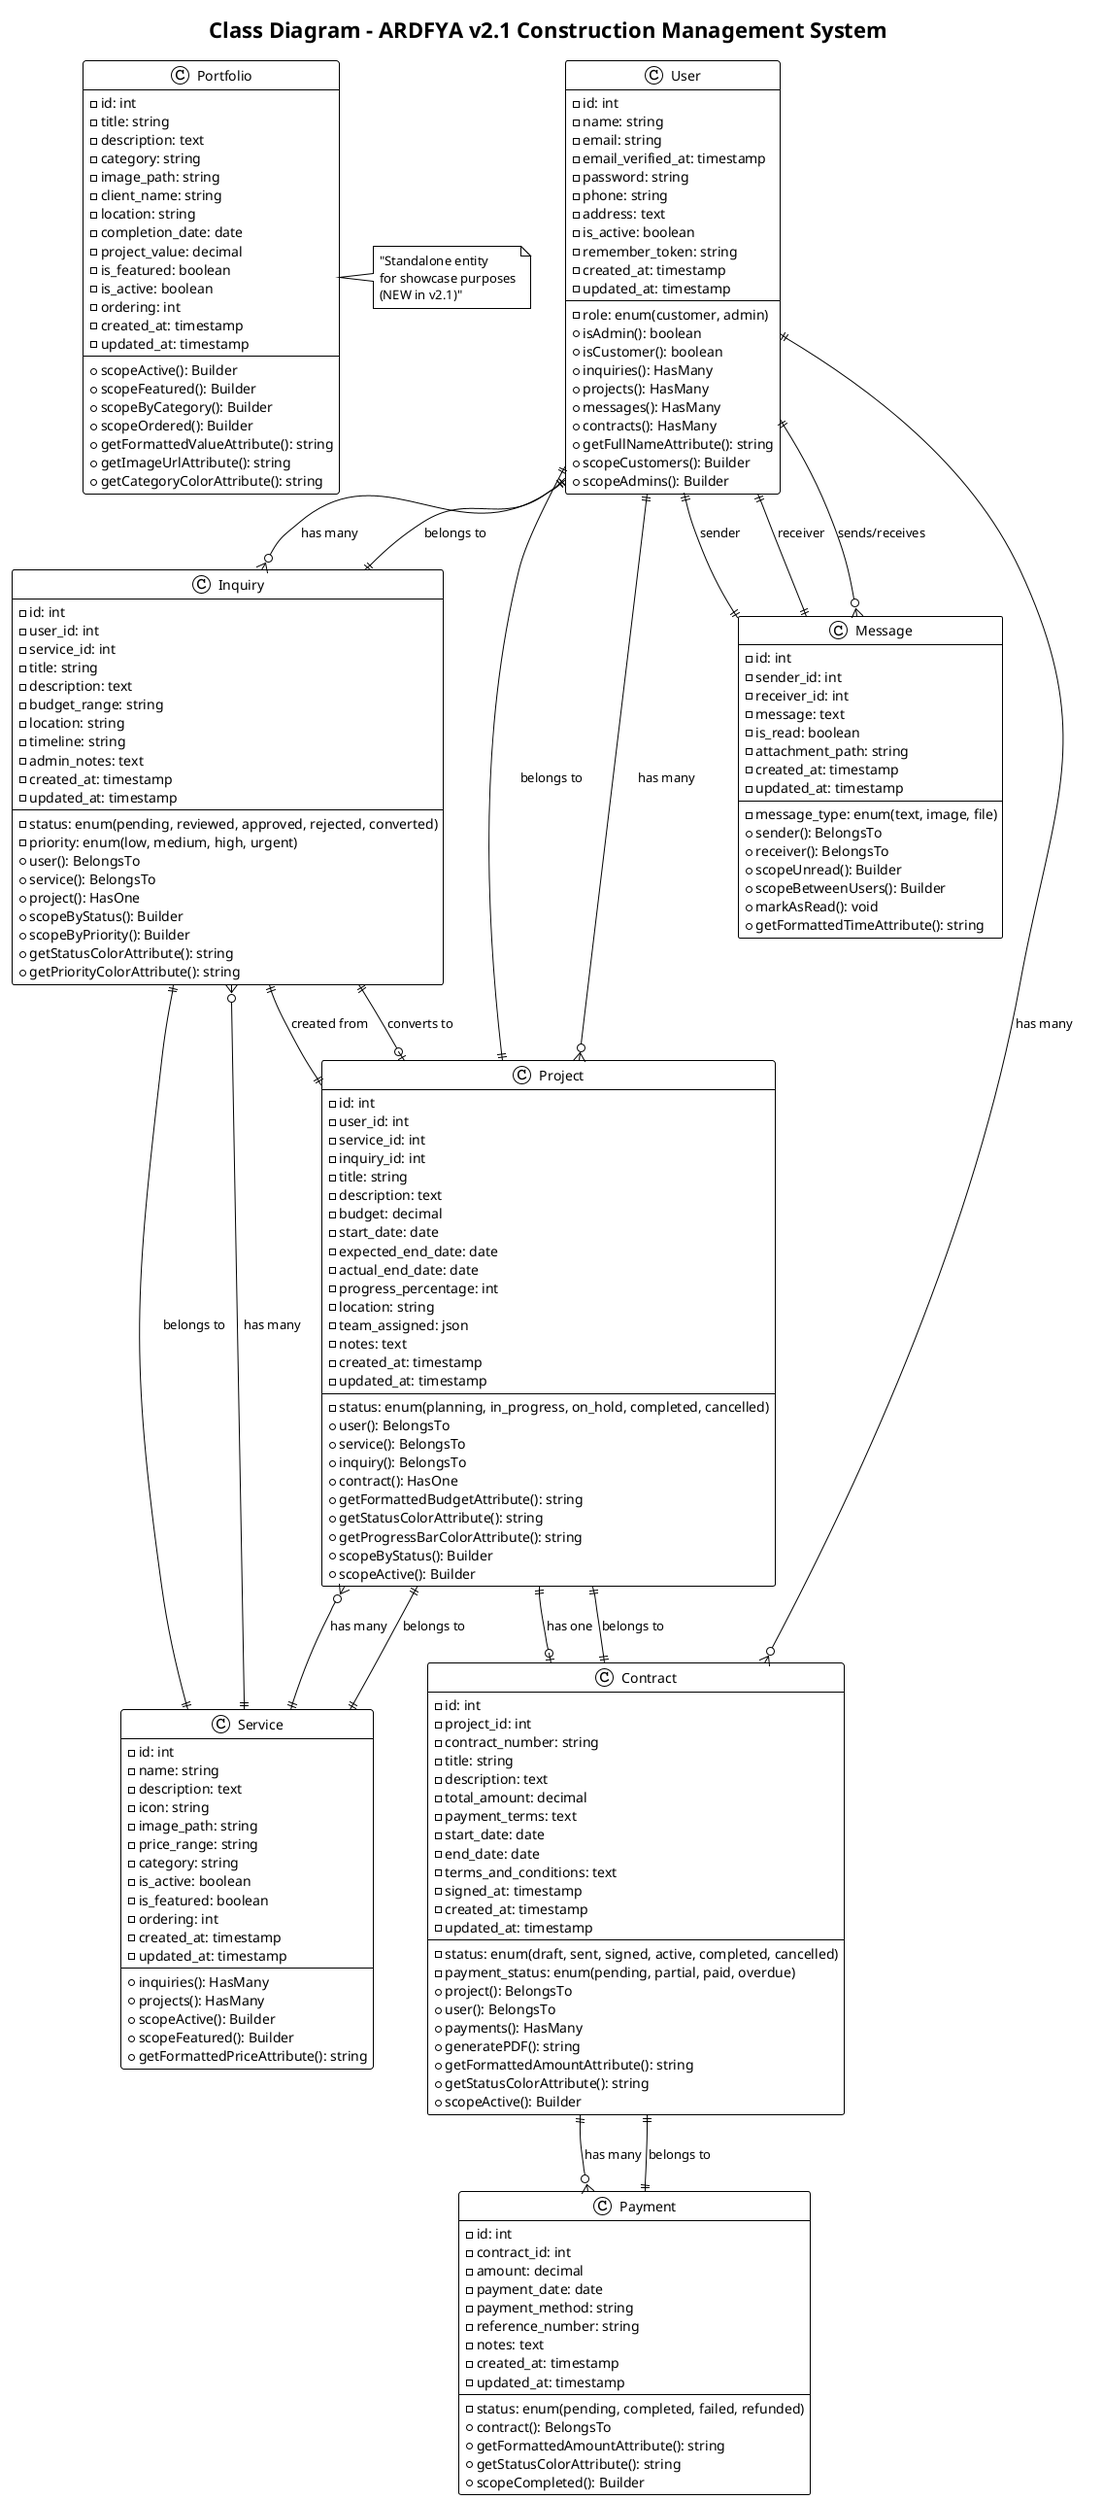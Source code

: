 @startuml Class Diagram - ARDFYA v2.1

!theme plain
title Class Diagram - ARDFYA v2.1 Construction Management System

' User Class (Main entity)
class User {
  -id: int
  -name: string
  -email: string
  -email_verified_at: timestamp
  -password: string
  -phone: string
  -address: text
  -role: enum(customer, admin)
  -is_active: boolean
  -remember_token: string
  -created_at: timestamp
  -updated_at: timestamp
  
  +isAdmin(): boolean
  +isCustomer(): boolean
  +inquiries(): HasMany
  +projects(): HasMany
  +messages(): HasMany
  +contracts(): HasMany
  +getFullNameAttribute(): string
  +scopeCustomers(): Builder
  +scopeAdmins(): Builder
}

' Service Class
class Service {
  -id: int
  -name: string
  -description: text
  -icon: string
  -image_path: string
  -price_range: string
  -category: string
  -is_active: boolean
  -is_featured: boolean
  -ordering: int
  -created_at: timestamp
  -updated_at: timestamp
  
  +inquiries(): HasMany
  +projects(): HasMany
  +scopeActive(): Builder
  +scopeFeatured(): Builder
  +getFormattedPriceAttribute(): string
}

' Inquiry Class
class Inquiry {
  -id: int
  -user_id: int
  -service_id: int
  -title: string
  -description: text
  -budget_range: string
  -location: string
  -timeline: string
  -status: enum(pending, reviewed, approved, rejected, converted)
  -admin_notes: text
  -priority: enum(low, medium, high, urgent)
  -created_at: timestamp
  -updated_at: timestamp
  
  +user(): BelongsTo
  +service(): BelongsTo
  +project(): HasOne
  +scopeByStatus(): Builder
  +scopeByPriority(): Builder
  +getStatusColorAttribute(): string
  +getPriorityColorAttribute(): string
}

' Project Class
class Project {
  -id: int
  -user_id: int
  -service_id: int
  -inquiry_id: int
  -title: string
  -description: text
  -budget: decimal
  -start_date: date
  -expected_end_date: date
  -actual_end_date: date
  -status: enum(planning, in_progress, on_hold, completed, cancelled)
  -progress_percentage: int
  -location: string
  -team_assigned: json
  -notes: text
  -created_at: timestamp
  -updated_at: timestamp
  
  +user(): BelongsTo
  +service(): BelongsTo
  +inquiry(): BelongsTo
  +contract(): HasOne
  +getFormattedBudgetAttribute(): string
  +getStatusColorAttribute(): string
  +getProgressBarColorAttribute(): string
  +scopeByStatus(): Builder
  +scopeActive(): Builder
}

' Contract Class
class Contract {
  -id: int
  -project_id: int
  -contract_number: string
  -title: string
  -description: text
  -total_amount: decimal
  -payment_terms: text
  -start_date: date
  -end_date: date
  -status: enum(draft, sent, signed, active, completed, cancelled)
  -payment_status: enum(pending, partial, paid, overdue)
  -terms_and_conditions: text
  -signed_at: timestamp
  -created_at: timestamp
  -updated_at: timestamp
  
  +project(): BelongsTo
  +user(): BelongsTo
  +payments(): HasMany
  +generatePDF(): string
  +getFormattedAmountAttribute(): string
  +getStatusColorAttribute(): string
  +scopeActive(): Builder
}

' Portfolio Class (NEW v2.1)
class Portfolio {
  -id: int
  -title: string
  -description: text
  -category: string
  -image_path: string
  -client_name: string
  -location: string
  -completion_date: date
  -project_value: decimal
  -is_featured: boolean
  -is_active: boolean
  -ordering: int
  -created_at: timestamp
  -updated_at: timestamp
  
  +scopeActive(): Builder
  +scopeFeatured(): Builder
  +scopeByCategory(): Builder
  +scopeOrdered(): Builder
  +getFormattedValueAttribute(): string
  +getImageUrlAttribute(): string
  +getCategoryColorAttribute(): string
}

' Message Class
class Message {
  -id: int
  -sender_id: int
  -receiver_id: int
  -message: text
  -is_read: boolean
  -message_type: enum(text, image, file)
  -attachment_path: string
  -created_at: timestamp
  -updated_at: timestamp
  
  +sender(): BelongsTo
  +receiver(): BelongsTo
  +scopeUnread(): Builder
  +scopeBetweenUsers(): Builder
  +markAsRead(): void
  +getFormattedTimeAttribute(): string
}

' Payment Class
class Payment {
  -id: int
  -contract_id: int
  -amount: decimal
  -payment_date: date
  -payment_method: string
  -reference_number: string
  -status: enum(pending, completed, failed, refunded)
  -notes: text
  -created_at: timestamp
  -updated_at: timestamp
  
  +contract(): BelongsTo
  +getFormattedAmountAttribute(): string
  +getStatusColorAttribute(): string
  +scopeCompleted(): Builder
}

' Relationships
User ||--o{ Inquiry : "has many"
User ||--o{ Project : "has many"
User ||--o{ Message : "sends/receives"
User ||--o{ Contract : "has many"

Service ||--o{ Inquiry : "has many"
Service ||--o{ Project : "has many"

Inquiry ||--|| User : "belongs to"
Inquiry ||--|| Service : "belongs to"
Inquiry ||--o| Project : "converts to"

Project ||--|| User : "belongs to"
Project ||--|| Service : "belongs to"
Project ||--|| Inquiry : "created from"
Project ||--o| Contract : "has one"

Contract ||--|| Project : "belongs to"
Contract ||--o{ Payment : "has many"

Message ||--|| User : "sender"
Message ||--|| User : "receiver"

Payment ||--|| Contract : "belongs to"

' Portfolio is standalone (no direct relationships)
note right of Portfolio : "Standalone entity\nfor showcase purposes\n(NEW in v2.1)"

@enduml
